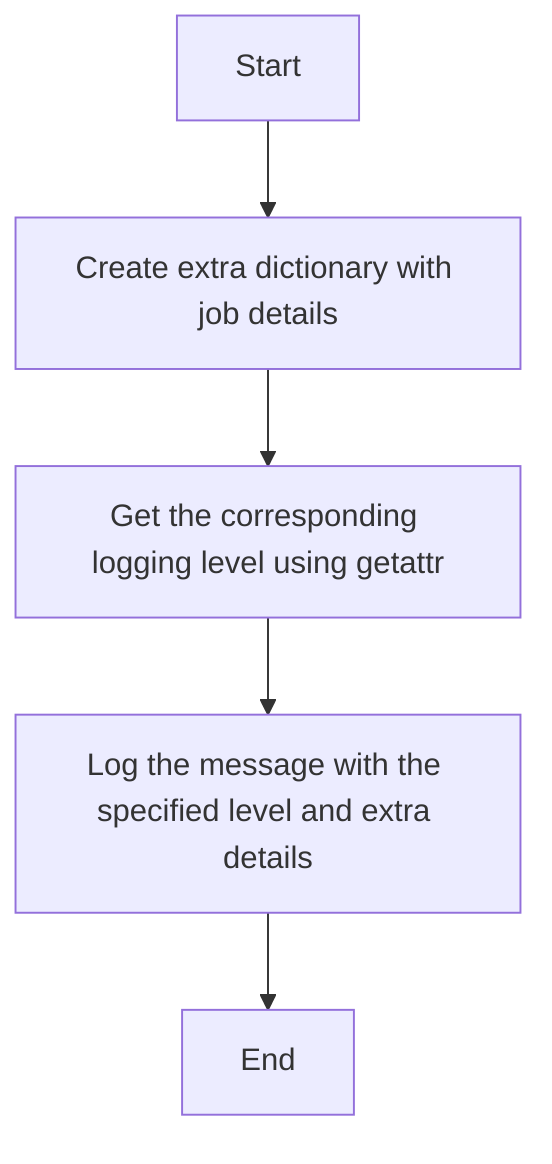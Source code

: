graph TB
    LU1[Start] --> LU2[Create extra dictionary with job details]
    LU2 --> LU3[Get the corresponding logging level using getattr]
    LU3 --> LU4[Log the message with the specified level and extra details]
    LU4 --> LU5[End]